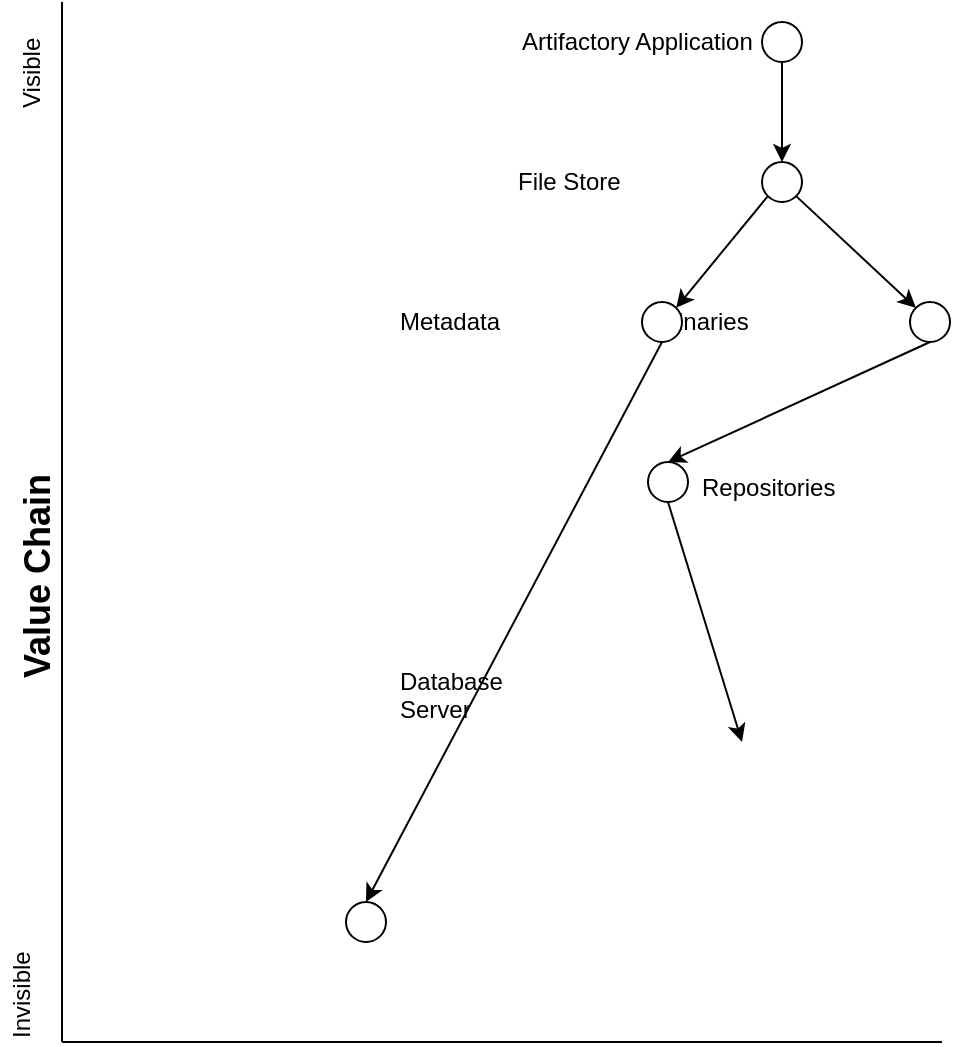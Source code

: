 <mxGraphModel dx="412" dy="404" grid="1" gridSize="10" guides="1" tooltips="1" connect="1" arrows="1" fold="1" page="1" pageScale="1" pageWidth="850" pageHeight="1100" background="#ffffff"><root><mxCell id="0"/><mxCell id="1" parent="0"/><mxCell id="2" value="&lt;font style=&quot;font-size: 18px&quot;&gt;&lt;b&gt;Value Chain&lt;/b&gt;&lt;/font&gt;" style="text;html=1;resizable=0;points=[];autosize=1;align=left;verticalAlign=top;spacingTop=-4;rotation=-90;" vertex="1" parent="1"><mxGeometry x="-35" y="350" width="120" height="20" as="geometry"/></mxCell><mxCell id="3" value="" style="endArrow=none;html=1;" edge="1" parent="1"><mxGeometry width="50" height="50" relative="1" as="geometry"><mxPoint x="40" y="600" as="sourcePoint"/><mxPoint x="40" y="80" as="targetPoint"/></mxGeometry></mxCell><mxCell id="4" value="" style="endArrow=none;html=1;" edge="1" parent="1"><mxGeometry width="50" height="50" relative="1" as="geometry"><mxPoint x="40" y="600" as="sourcePoint"/><mxPoint x="480" y="600" as="targetPoint"/></mxGeometry></mxCell><mxCell id="5" value="Visible" style="text;html=1;resizable=0;points=[];autosize=1;align=left;verticalAlign=top;spacingTop=-4;rotation=-90;" vertex="1" parent="1"><mxGeometry y="100" width="50" height="20" as="geometry"/></mxCell><mxCell id="6" value="Invisible" style="text;html=1;resizable=0;points=[];autosize=1;align=left;verticalAlign=top;spacingTop=-4;rotation=-90;" vertex="1" parent="1"><mxGeometry x="-10" y="560" width="60" height="20" as="geometry"/></mxCell><mxCell id="8" value="" style="ellipse;whiteSpace=wrap;html=1;aspect=fixed;" vertex="1" parent="1"><mxGeometry x="390" y="90" width="20" height="20" as="geometry"/></mxCell><mxCell id="9" value="" style="endArrow=classic;html=1;exitX=0.5;exitY=1;entryX=0.5;entryY=0;" edge="1" parent="1" source="8" target="13"><mxGeometry width="50" height="50" relative="1" as="geometry"><mxPoint x="375" y="310" as="sourcePoint"/><mxPoint x="400" y="160" as="targetPoint"/></mxGeometry></mxCell><mxCell id="10" style="edgeStyle=orthogonalEdgeStyle;rounded=0;html=1;exitX=0;exitY=1;entryX=0;entryY=1;jettySize=auto;orthogonalLoop=1;" edge="1" parent="1" source="8" target="8"><mxGeometry relative="1" as="geometry"/></mxCell><mxCell id="11" style="edgeStyle=orthogonalEdgeStyle;rounded=0;html=1;exitX=0;exitY=1;entryX=0;entryY=1;jettySize=auto;orthogonalLoop=1;" edge="1" parent="1"><mxGeometry relative="1" as="geometry"><mxPoint x="403" y="117" as="sourcePoint"/><mxPoint x="403" y="117" as="targetPoint"/></mxGeometry></mxCell><mxCell id="12" style="edgeStyle=orthogonalEdgeStyle;rounded=0;html=1;exitX=0;exitY=0;entryX=0;entryY=0;jettySize=auto;orthogonalLoop=1;" edge="1" parent="1" source="8" target="8"><mxGeometry relative="1" as="geometry"/></mxCell><mxCell id="13" value="" style="ellipse;whiteSpace=wrap;html=1;aspect=fixed;" vertex="1" parent="1"><mxGeometry x="390" y="160" width="20" height="20" as="geometry"/></mxCell><mxCell id="17" value="Artifactory Application" style="text;html=1;resizable=0;points=[];autosize=1;align=left;verticalAlign=top;spacingTop=-4;" vertex="1" parent="1"><mxGeometry x="268" y="90" width="130" height="20" as="geometry"/></mxCell><mxCell id="20" value="" style="endArrow=classic;html=1;exitX=0;exitY=1;entryX=1;entryY=0;" edge="1" parent="1" source="13" target="24"><mxGeometry width="50" height="50" relative="1" as="geometry"><mxPoint x="380" y="260" as="sourcePoint"/><mxPoint x="350" y="230" as="targetPoint"/></mxGeometry></mxCell><mxCell id="21" value="" style="endArrow=classic;html=1;exitX=1;exitY=1;entryX=0;entryY=0;" edge="1" parent="1" source="13" target="28"><mxGeometry width="50" height="50" relative="1" as="geometry"><mxPoint x="440" y="240" as="sourcePoint"/><mxPoint x="470" y="230" as="targetPoint"/></mxGeometry></mxCell><mxCell id="22" value="Binaries" style="text;html=1;resizable=0;points=[];autosize=1;align=left;verticalAlign=top;spacingTop=-4;" vertex="1" parent="1"><mxGeometry x="338" y="230" width="60" height="20" as="geometry"/></mxCell><mxCell id="24" value="" style="ellipse;whiteSpace=wrap;html=1;aspect=fixed;" vertex="1" parent="1"><mxGeometry x="330" y="230" width="20" height="20" as="geometry"/></mxCell><mxCell id="25" value="" style="endArrow=classic;html=1;exitX=0.5;exitY=1;entryX=0.5;entryY=0;" edge="1" parent="1" source="24" target="26"><mxGeometry width="50" height="50" relative="1" as="geometry"><mxPoint x="370" y="280" as="sourcePoint"/><mxPoint x="190" y="530" as="targetPoint"/></mxGeometry></mxCell><mxCell id="26" value="" style="ellipse;whiteSpace=wrap;html=1;aspect=fixed;" vertex="1" parent="1"><mxGeometry x="182" y="530" width="20" height="20" as="geometry"/></mxCell><mxCell id="27" value="Database&lt;div&gt;Server&lt;/div&gt;" style="text;html=1;resizable=0;points=[];autosize=1;align=left;verticalAlign=top;spacingTop=-4;" vertex="1" parent="1"><mxGeometry x="207" y="410" width="70" height="30" as="geometry"/></mxCell><mxCell id="28" value="" style="ellipse;whiteSpace=wrap;html=1;aspect=fixed;" vertex="1" parent="1"><mxGeometry x="464" y="230" width="20" height="20" as="geometry"/></mxCell><mxCell id="30" value="Metadata" style="text;html=1;resizable=0;points=[];autosize=1;align=left;verticalAlign=top;spacingTop=-4;" vertex="1" parent="1"><mxGeometry x="207" y="230" width="70" height="20" as="geometry"/></mxCell><mxCell id="34" value="" style="endArrow=classic;html=1;exitX=0.5;exitY=1;entryX=0.5;entryY=0;" edge="1" parent="1" source="28" target="38"><mxGeometry width="50" height="50" relative="1" as="geometry"><mxPoint x="335" y="260" as="sourcePoint"/><mxPoint x="340" y="310" as="targetPoint"/></mxGeometry></mxCell><mxCell id="37" value="File Store" style="text;html=1;resizable=0;points=[];autosize=1;align=left;verticalAlign=top;spacingTop=-4;" vertex="1" parent="1"><mxGeometry x="266" y="160" width="70" height="20" as="geometry"/></mxCell><mxCell id="38" value="" style="ellipse;whiteSpace=wrap;html=1;aspect=fixed;" vertex="1" parent="1"><mxGeometry x="333" y="310" width="20" height="20" as="geometry"/></mxCell><mxCell id="39" value="Repositories" style="text;html=1;resizable=0;points=[];autosize=1;align=left;verticalAlign=top;spacingTop=-4;" vertex="1" parent="1"><mxGeometry x="358" y="313" width="80" height="20" as="geometry"/></mxCell><mxCell id="40" value="" style="endArrow=classic;html=1;exitX=0.5;exitY=1;" edge="1" parent="1" source="38"><mxGeometry width="50" height="50" relative="1" as="geometry"><mxPoint x="310" y="420" as="sourcePoint"/><mxPoint x="380" y="450" as="targetPoint"/></mxGeometry></mxCell></root></mxGraphModel>
